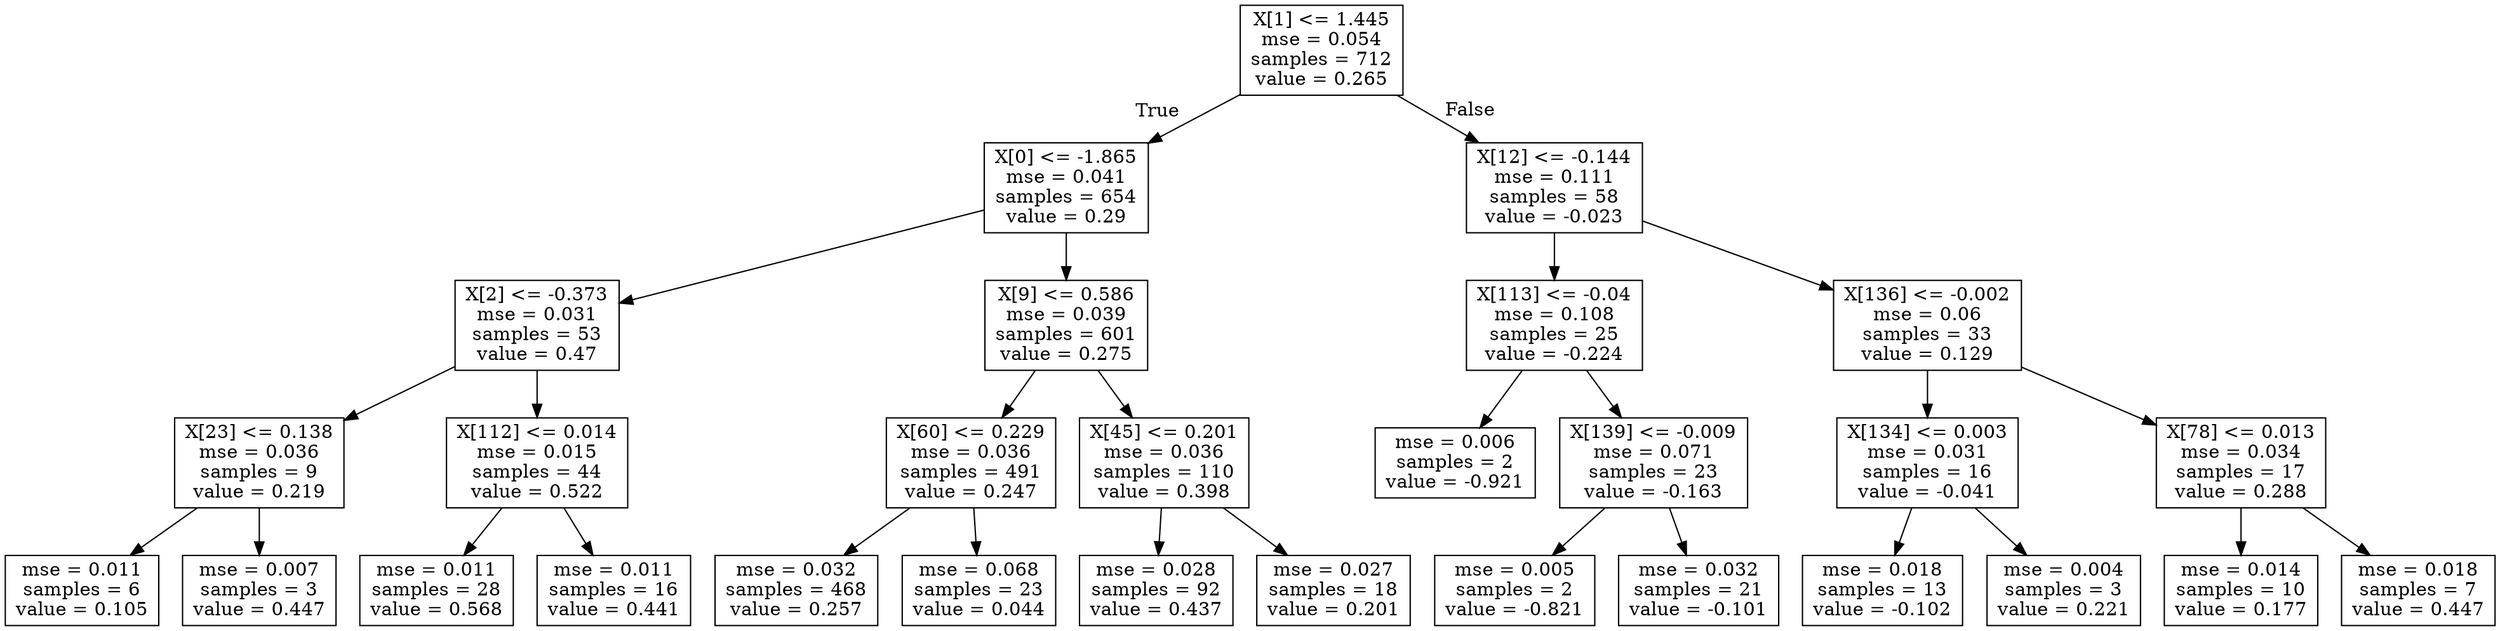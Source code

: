 digraph Tree {
node [shape=box] ;
0 [label="X[1] <= 1.445\nmse = 0.054\nsamples = 712\nvalue = 0.265"] ;
1 [label="X[0] <= -1.865\nmse = 0.041\nsamples = 654\nvalue = 0.29"] ;
0 -> 1 [labeldistance=2.5, labelangle=45, headlabel="True"] ;
2 [label="X[2] <= -0.373\nmse = 0.031\nsamples = 53\nvalue = 0.47"] ;
1 -> 2 ;
3 [label="X[23] <= 0.138\nmse = 0.036\nsamples = 9\nvalue = 0.219"] ;
2 -> 3 ;
4 [label="mse = 0.011\nsamples = 6\nvalue = 0.105"] ;
3 -> 4 ;
5 [label="mse = 0.007\nsamples = 3\nvalue = 0.447"] ;
3 -> 5 ;
6 [label="X[112] <= 0.014\nmse = 0.015\nsamples = 44\nvalue = 0.522"] ;
2 -> 6 ;
7 [label="mse = 0.011\nsamples = 28\nvalue = 0.568"] ;
6 -> 7 ;
8 [label="mse = 0.011\nsamples = 16\nvalue = 0.441"] ;
6 -> 8 ;
9 [label="X[9] <= 0.586\nmse = 0.039\nsamples = 601\nvalue = 0.275"] ;
1 -> 9 ;
10 [label="X[60] <= 0.229\nmse = 0.036\nsamples = 491\nvalue = 0.247"] ;
9 -> 10 ;
11 [label="mse = 0.032\nsamples = 468\nvalue = 0.257"] ;
10 -> 11 ;
12 [label="mse = 0.068\nsamples = 23\nvalue = 0.044"] ;
10 -> 12 ;
13 [label="X[45] <= 0.201\nmse = 0.036\nsamples = 110\nvalue = 0.398"] ;
9 -> 13 ;
14 [label="mse = 0.028\nsamples = 92\nvalue = 0.437"] ;
13 -> 14 ;
15 [label="mse = 0.027\nsamples = 18\nvalue = 0.201"] ;
13 -> 15 ;
16 [label="X[12] <= -0.144\nmse = 0.111\nsamples = 58\nvalue = -0.023"] ;
0 -> 16 [labeldistance=2.5, labelangle=-45, headlabel="False"] ;
17 [label="X[113] <= -0.04\nmse = 0.108\nsamples = 25\nvalue = -0.224"] ;
16 -> 17 ;
18 [label="mse = 0.006\nsamples = 2\nvalue = -0.921"] ;
17 -> 18 ;
19 [label="X[139] <= -0.009\nmse = 0.071\nsamples = 23\nvalue = -0.163"] ;
17 -> 19 ;
20 [label="mse = 0.005\nsamples = 2\nvalue = -0.821"] ;
19 -> 20 ;
21 [label="mse = 0.032\nsamples = 21\nvalue = -0.101"] ;
19 -> 21 ;
22 [label="X[136] <= -0.002\nmse = 0.06\nsamples = 33\nvalue = 0.129"] ;
16 -> 22 ;
23 [label="X[134] <= 0.003\nmse = 0.031\nsamples = 16\nvalue = -0.041"] ;
22 -> 23 ;
24 [label="mse = 0.018\nsamples = 13\nvalue = -0.102"] ;
23 -> 24 ;
25 [label="mse = 0.004\nsamples = 3\nvalue = 0.221"] ;
23 -> 25 ;
26 [label="X[78] <= 0.013\nmse = 0.034\nsamples = 17\nvalue = 0.288"] ;
22 -> 26 ;
27 [label="mse = 0.014\nsamples = 10\nvalue = 0.177"] ;
26 -> 27 ;
28 [label="mse = 0.018\nsamples = 7\nvalue = 0.447"] ;
26 -> 28 ;
}